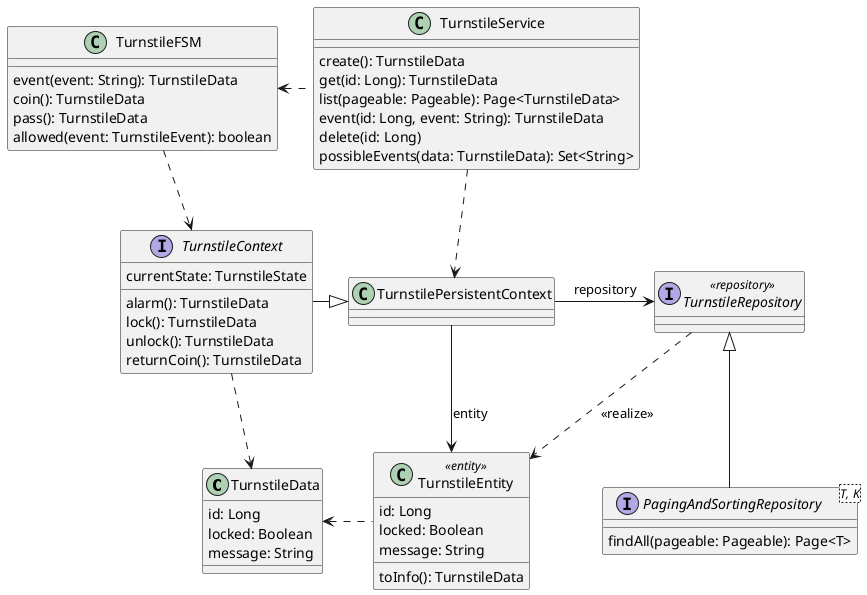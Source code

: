@startuml

class TurnstileData {
    id: Long
    locked: Boolean
    message: String
}

interface TurnstileContext {
    currentState: TurnstileState
    alarm(): TurnstileData
    lock(): TurnstileData
    unlock(): TurnstileData
    returnCoin(): TurnstileData
}

TurnstileContext ..> TurnstileData

class TurnstileFSM {
    event(event: String): TurnstileData
    coin(): TurnstileData
    pass(): TurnstileData
    allowed(event: TurnstileEvent): boolean
}


TurnstileFSM ..> TurnstileContext

class TurnstilePersistentContext {
}

TurnstilePersistentContext <|--left-- TurnstileContext

interface PagingAndSortingRepository<T, K> {
    findAll(pageable: Pageable): Page<T>
}

class TurnstileEntity <<entity>> {
    id: Long
    locked: Boolean
    message: String
    toInfo(): TurnstileData
}

interface TurnstileRepository <<repository>> {
}

TurnstileRepository <|-down- PagingAndSortingRepository
TurnstileRepository ..> TurnstileEntity: <<realize>>

TurnstilePersistentContext -right-> TurnstileRepository: repository
TurnstilePersistentContext --> TurnstileEntity: entity

class TurnstileService {
    create(): TurnstileData
    get(id: Long): TurnstileData
    list(pageable: Pageable): Page<TurnstileData>
    event(id: Long, event: String): TurnstileData
    delete(id: Long)
    possibleEvents(data: TurnstileData): Set<String>
}

TurnstileService ..left..> TurnstileFSM
TurnstileService ..> TurnstilePersistentContext
TurnstileEntity .left.> TurnstileData

@enduml
